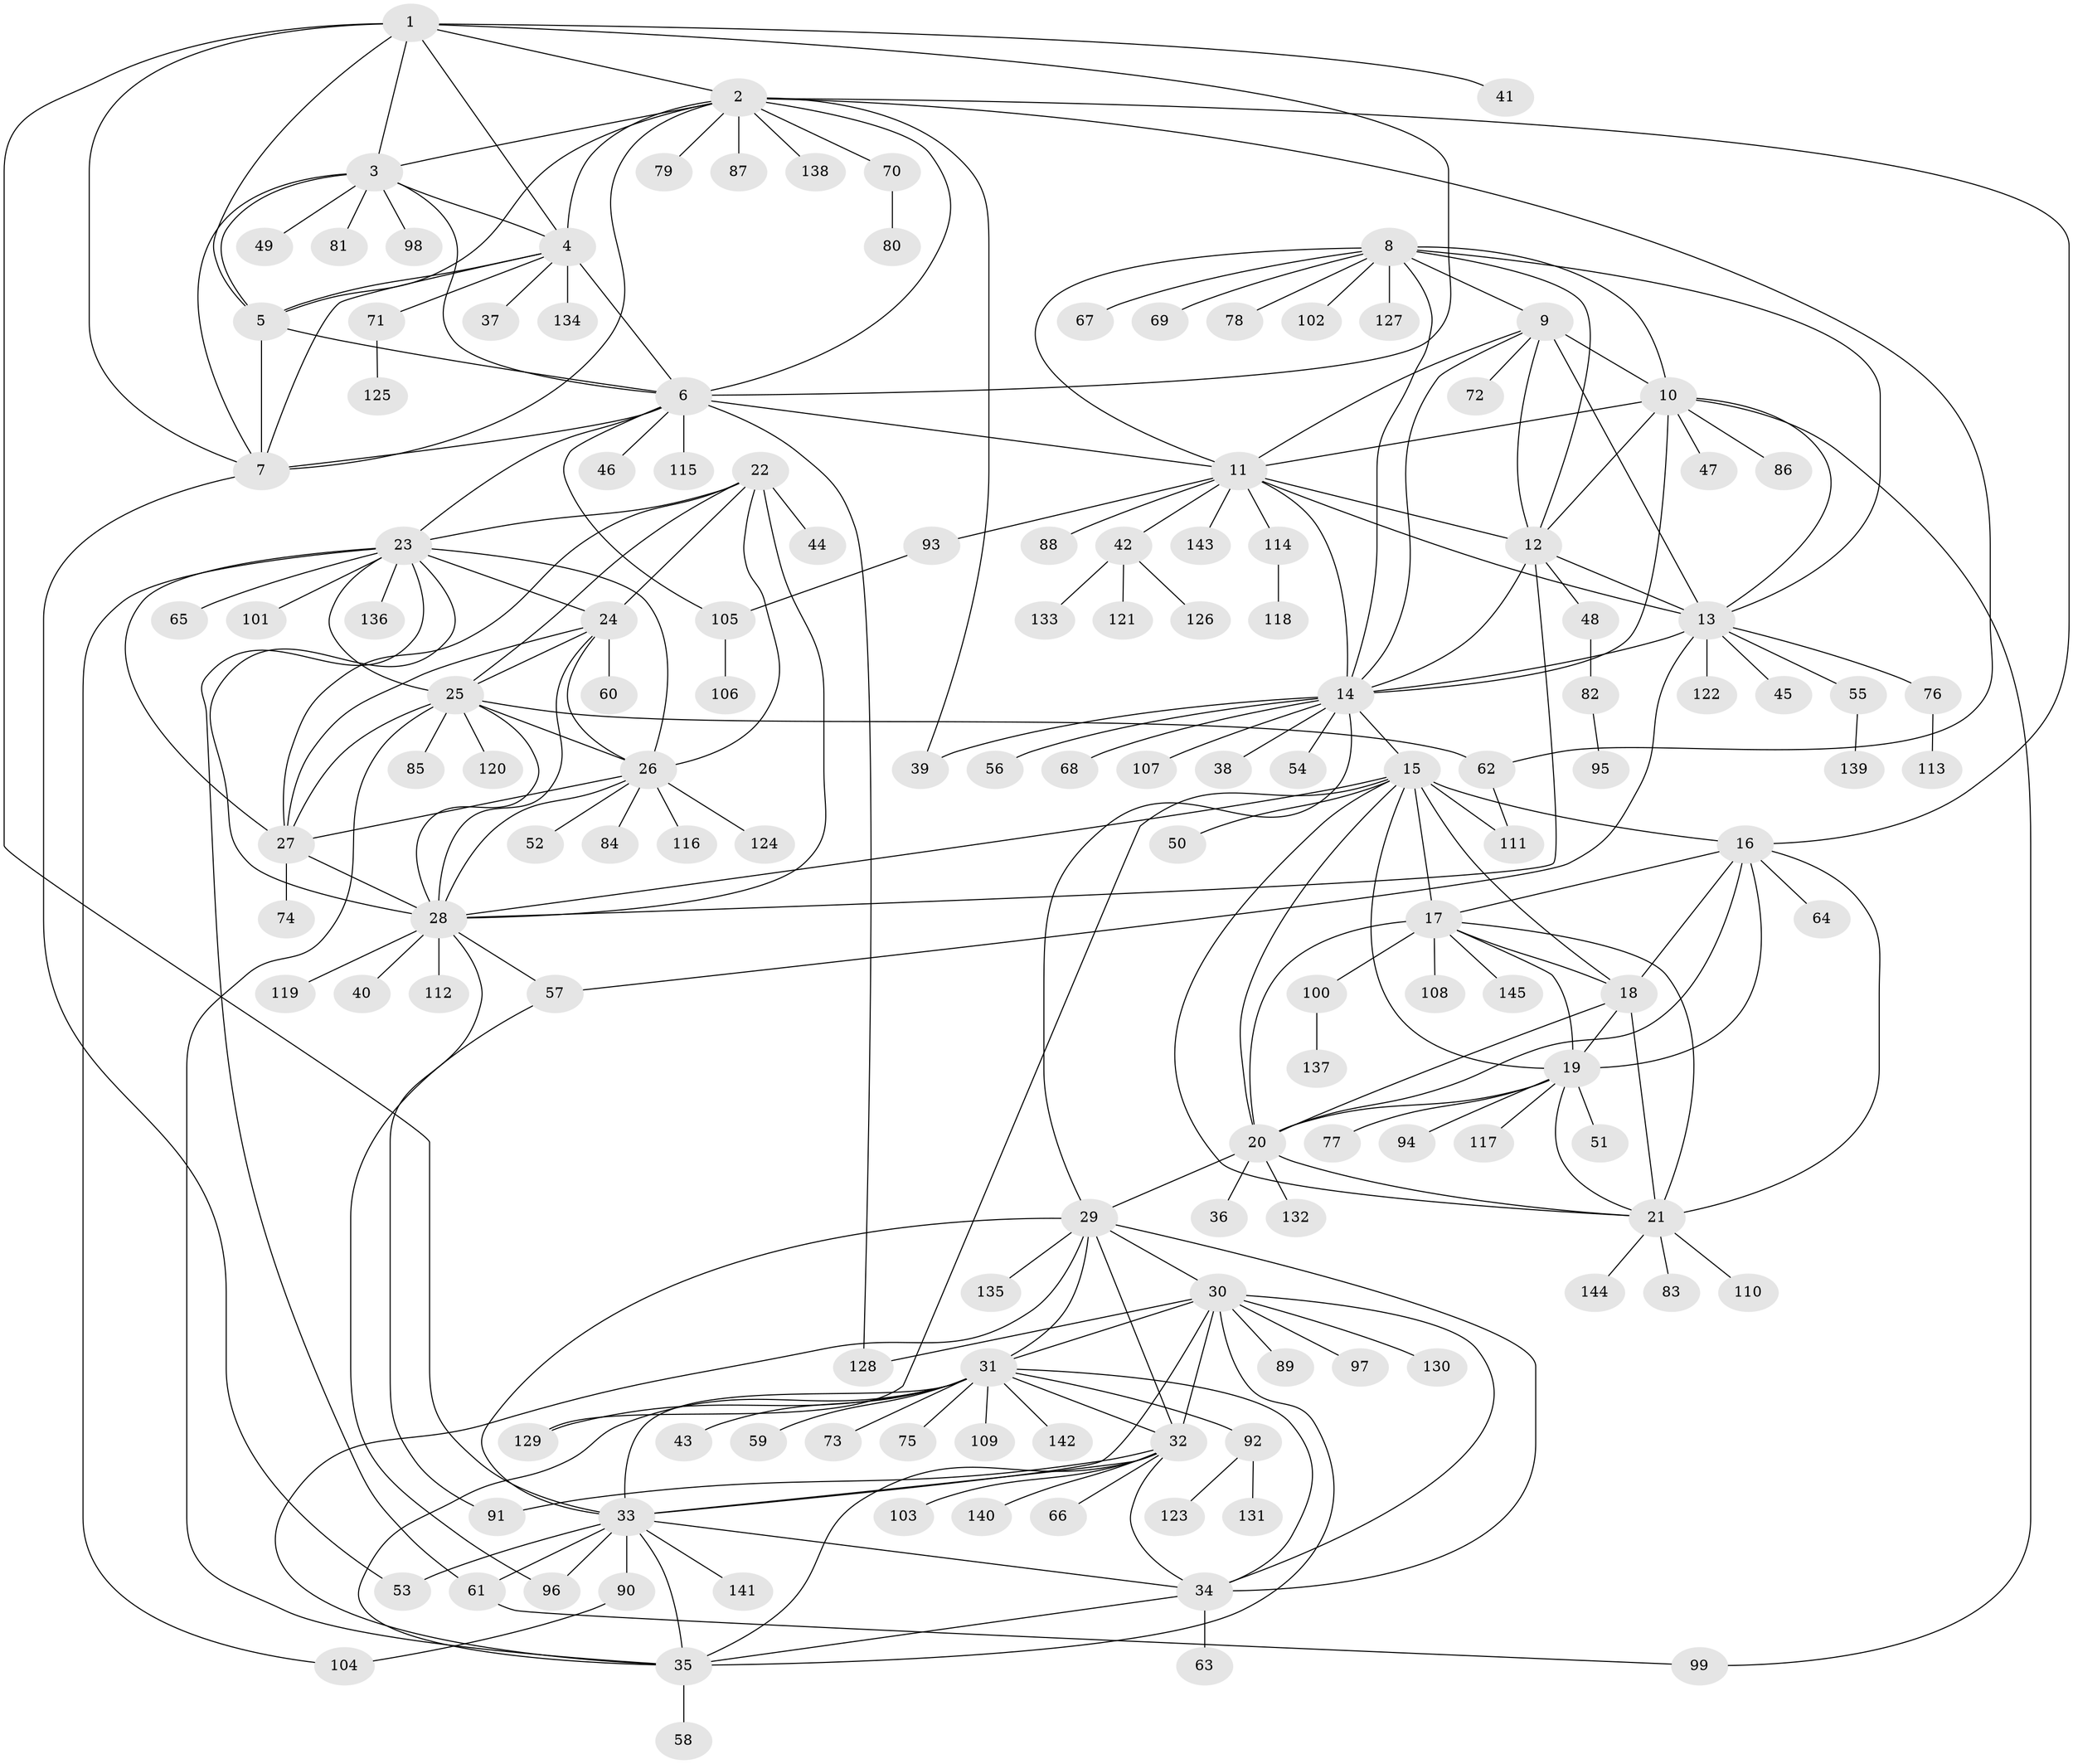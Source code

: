 // Generated by graph-tools (version 1.1) at 2025/11/02/27/25 16:11:34]
// undirected, 145 vertices, 238 edges
graph export_dot {
graph [start="1"]
  node [color=gray90,style=filled];
  1;
  2;
  3;
  4;
  5;
  6;
  7;
  8;
  9;
  10;
  11;
  12;
  13;
  14;
  15;
  16;
  17;
  18;
  19;
  20;
  21;
  22;
  23;
  24;
  25;
  26;
  27;
  28;
  29;
  30;
  31;
  32;
  33;
  34;
  35;
  36;
  37;
  38;
  39;
  40;
  41;
  42;
  43;
  44;
  45;
  46;
  47;
  48;
  49;
  50;
  51;
  52;
  53;
  54;
  55;
  56;
  57;
  58;
  59;
  60;
  61;
  62;
  63;
  64;
  65;
  66;
  67;
  68;
  69;
  70;
  71;
  72;
  73;
  74;
  75;
  76;
  77;
  78;
  79;
  80;
  81;
  82;
  83;
  84;
  85;
  86;
  87;
  88;
  89;
  90;
  91;
  92;
  93;
  94;
  95;
  96;
  97;
  98;
  99;
  100;
  101;
  102;
  103;
  104;
  105;
  106;
  107;
  108;
  109;
  110;
  111;
  112;
  113;
  114;
  115;
  116;
  117;
  118;
  119;
  120;
  121;
  122;
  123;
  124;
  125;
  126;
  127;
  128;
  129;
  130;
  131;
  132;
  133;
  134;
  135;
  136;
  137;
  138;
  139;
  140;
  141;
  142;
  143;
  144;
  145;
  1 -- 2;
  1 -- 3;
  1 -- 4;
  1 -- 5;
  1 -- 6;
  1 -- 7;
  1 -- 33;
  1 -- 41;
  2 -- 3;
  2 -- 4;
  2 -- 5;
  2 -- 6;
  2 -- 7;
  2 -- 16;
  2 -- 39;
  2 -- 62;
  2 -- 70;
  2 -- 79;
  2 -- 87;
  2 -- 138;
  3 -- 4;
  3 -- 5;
  3 -- 6;
  3 -- 7;
  3 -- 49;
  3 -- 81;
  3 -- 98;
  4 -- 5;
  4 -- 6;
  4 -- 7;
  4 -- 37;
  4 -- 71;
  4 -- 134;
  5 -- 6;
  5 -- 7;
  6 -- 7;
  6 -- 11;
  6 -- 23;
  6 -- 46;
  6 -- 105;
  6 -- 115;
  6 -- 128;
  7 -- 53;
  8 -- 9;
  8 -- 10;
  8 -- 11;
  8 -- 12;
  8 -- 13;
  8 -- 14;
  8 -- 67;
  8 -- 69;
  8 -- 78;
  8 -- 102;
  8 -- 127;
  9 -- 10;
  9 -- 11;
  9 -- 12;
  9 -- 13;
  9 -- 14;
  9 -- 72;
  10 -- 11;
  10 -- 12;
  10 -- 13;
  10 -- 14;
  10 -- 47;
  10 -- 86;
  10 -- 99;
  11 -- 12;
  11 -- 13;
  11 -- 14;
  11 -- 42;
  11 -- 88;
  11 -- 93;
  11 -- 114;
  11 -- 143;
  12 -- 13;
  12 -- 14;
  12 -- 28;
  12 -- 48;
  13 -- 14;
  13 -- 45;
  13 -- 55;
  13 -- 57;
  13 -- 76;
  13 -- 122;
  14 -- 15;
  14 -- 29;
  14 -- 38;
  14 -- 39;
  14 -- 54;
  14 -- 56;
  14 -- 68;
  14 -- 107;
  15 -- 16;
  15 -- 17;
  15 -- 18;
  15 -- 19;
  15 -- 20;
  15 -- 21;
  15 -- 28;
  15 -- 50;
  15 -- 111;
  15 -- 129;
  16 -- 17;
  16 -- 18;
  16 -- 19;
  16 -- 20;
  16 -- 21;
  16 -- 64;
  17 -- 18;
  17 -- 19;
  17 -- 20;
  17 -- 21;
  17 -- 100;
  17 -- 108;
  17 -- 145;
  18 -- 19;
  18 -- 20;
  18 -- 21;
  19 -- 20;
  19 -- 21;
  19 -- 51;
  19 -- 77;
  19 -- 94;
  19 -- 117;
  20 -- 21;
  20 -- 29;
  20 -- 36;
  20 -- 132;
  21 -- 83;
  21 -- 110;
  21 -- 144;
  22 -- 23;
  22 -- 24;
  22 -- 25;
  22 -- 26;
  22 -- 27;
  22 -- 28;
  22 -- 44;
  23 -- 24;
  23 -- 25;
  23 -- 26;
  23 -- 27;
  23 -- 28;
  23 -- 61;
  23 -- 65;
  23 -- 101;
  23 -- 104;
  23 -- 136;
  24 -- 25;
  24 -- 26;
  24 -- 27;
  24 -- 28;
  24 -- 60;
  25 -- 26;
  25 -- 27;
  25 -- 28;
  25 -- 35;
  25 -- 62;
  25 -- 85;
  25 -- 120;
  26 -- 27;
  26 -- 28;
  26 -- 52;
  26 -- 84;
  26 -- 116;
  26 -- 124;
  27 -- 28;
  27 -- 74;
  28 -- 40;
  28 -- 57;
  28 -- 91;
  28 -- 112;
  28 -- 119;
  29 -- 30;
  29 -- 31;
  29 -- 32;
  29 -- 33;
  29 -- 34;
  29 -- 35;
  29 -- 135;
  30 -- 31;
  30 -- 32;
  30 -- 33;
  30 -- 34;
  30 -- 35;
  30 -- 89;
  30 -- 97;
  30 -- 128;
  30 -- 130;
  31 -- 32;
  31 -- 33;
  31 -- 34;
  31 -- 35;
  31 -- 43;
  31 -- 59;
  31 -- 73;
  31 -- 75;
  31 -- 92;
  31 -- 109;
  31 -- 129;
  31 -- 142;
  32 -- 33;
  32 -- 34;
  32 -- 35;
  32 -- 66;
  32 -- 91;
  32 -- 103;
  32 -- 140;
  33 -- 34;
  33 -- 35;
  33 -- 53;
  33 -- 61;
  33 -- 90;
  33 -- 96;
  33 -- 141;
  34 -- 35;
  34 -- 63;
  35 -- 58;
  42 -- 121;
  42 -- 126;
  42 -- 133;
  48 -- 82;
  55 -- 139;
  57 -- 96;
  61 -- 99;
  62 -- 111;
  70 -- 80;
  71 -- 125;
  76 -- 113;
  82 -- 95;
  90 -- 104;
  92 -- 123;
  92 -- 131;
  93 -- 105;
  100 -- 137;
  105 -- 106;
  114 -- 118;
}
